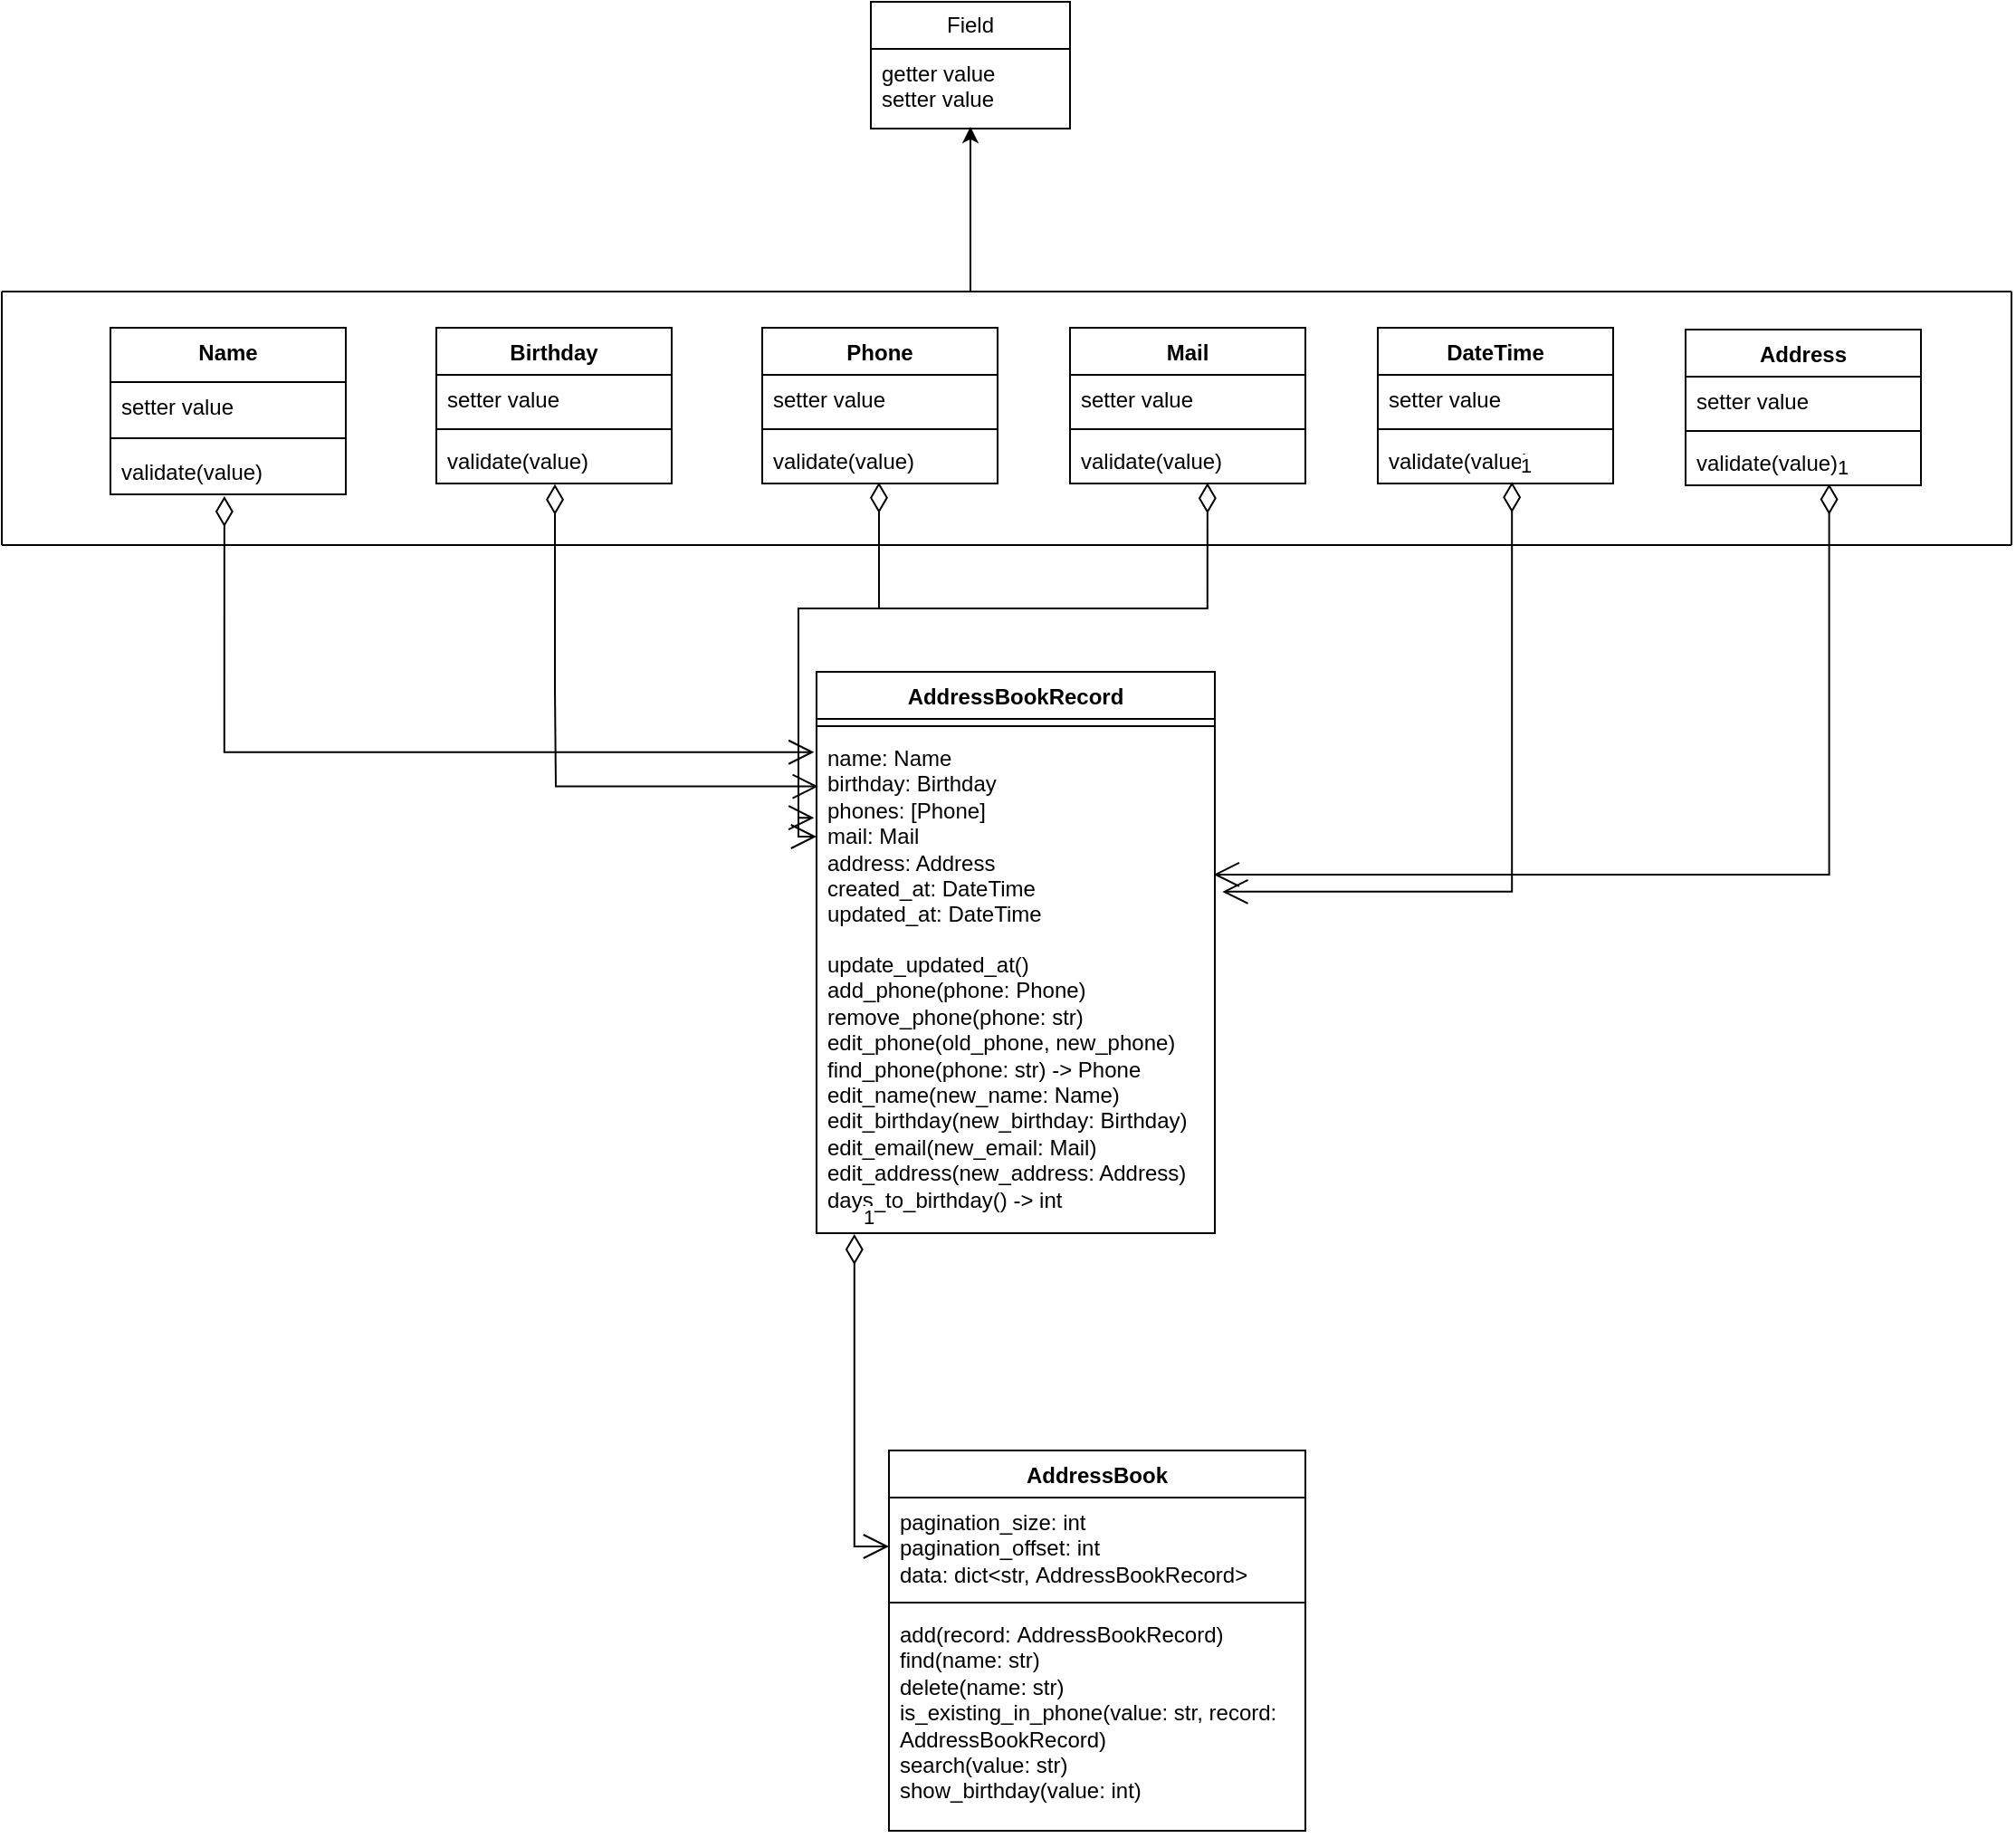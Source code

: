 <mxfile version="22.1.16" type="device">
  <diagram name="Страница — 1" id="3t4TKd1EQOLF16o6Yuf9">
    <mxGraphModel dx="2031" dy="1363" grid="1" gridSize="10" guides="1" tooltips="1" connect="1" arrows="1" fold="1" page="1" pageScale="1" pageWidth="827" pageHeight="1169" math="0" shadow="0">
      <root>
        <mxCell id="0" />
        <mxCell id="1" parent="0" />
        <mxCell id="F0STpDGagbNNgM2VPo7B-3" value="AddressBookRecord" style="swimlane;fontStyle=1;align=center;verticalAlign=top;childLayout=stackLayout;horizontal=1;startSize=26;horizontalStack=0;resizeParent=1;resizeParentMax=0;resizeLast=0;collapsible=1;marginBottom=0;whiteSpace=wrap;html=1;" vertex="1" parent="1">
          <mxGeometry x="550" y="370" width="220" height="310" as="geometry" />
        </mxCell>
        <mxCell id="F0STpDGagbNNgM2VPo7B-5" value="" style="line;strokeWidth=1;fillColor=none;align=left;verticalAlign=middle;spacingTop=-1;spacingLeft=3;spacingRight=3;rotatable=0;labelPosition=right;points=[];portConstraint=eastwest;strokeColor=inherit;" vertex="1" parent="F0STpDGagbNNgM2VPo7B-3">
          <mxGeometry y="26" width="220" height="8" as="geometry" />
        </mxCell>
        <mxCell id="F0STpDGagbNNgM2VPo7B-4" value="name: Name&lt;br&gt;birthday: Birthday&lt;br&gt;phones: [Phone]&lt;br&gt;mail: Mail&lt;br&gt;address: Address&lt;br&gt;created_at: DateTime&lt;br&gt;updated_at: DateTime" style="text;strokeColor=none;fillColor=none;align=left;verticalAlign=top;spacingLeft=4;spacingRight=4;overflow=hidden;rotatable=0;points=[[0,0.5],[1,0.5]];portConstraint=eastwest;whiteSpace=wrap;html=1;" vertex="1" parent="F0STpDGagbNNgM2VPo7B-3">
          <mxGeometry y="34" width="220" height="114" as="geometry" />
        </mxCell>
        <mxCell id="F0STpDGagbNNgM2VPo7B-6" value="update_updated_at()&lt;br&gt;add_phone(phone: Phone)&lt;br&gt;remove_phone(phone: str)&lt;br&gt;edit_phone(old_phone, new_phone)&lt;br&gt;find_phone(phone: str) -&amp;gt; Phone&lt;br&gt;edit_name(new_name: Name)&lt;br&gt;edit_birthday(new_birthday: Birthday)&lt;br&gt;edit_email(new_email: Mail)&lt;br&gt;edit_address(new_address: Address)&lt;br&gt;days_to_birthday() -&amp;gt; int" style="text;strokeColor=none;fillColor=none;align=left;verticalAlign=top;spacingLeft=4;spacingRight=4;overflow=hidden;rotatable=0;points=[[0,0.5],[1,0.5]];portConstraint=eastwest;whiteSpace=wrap;html=1;" vertex="1" parent="F0STpDGagbNNgM2VPo7B-3">
          <mxGeometry y="148" width="220" height="162" as="geometry" />
        </mxCell>
        <mxCell id="F0STpDGagbNNgM2VPo7B-21" value="Field" style="swimlane;fontStyle=0;childLayout=stackLayout;horizontal=1;startSize=26;fillColor=none;horizontalStack=0;resizeParent=1;resizeParentMax=0;resizeLast=0;collapsible=1;marginBottom=0;whiteSpace=wrap;html=1;" vertex="1" parent="1">
          <mxGeometry x="580" width="110" height="70" as="geometry" />
        </mxCell>
        <mxCell id="F0STpDGagbNNgM2VPo7B-22" value="getter value&lt;br&gt;setter value" style="text;strokeColor=none;fillColor=none;align=left;verticalAlign=top;spacingLeft=4;spacingRight=4;overflow=hidden;rotatable=0;points=[[0,0.5],[1,0.5]];portConstraint=eastwest;whiteSpace=wrap;html=1;" vertex="1" parent="F0STpDGagbNNgM2VPo7B-21">
          <mxGeometry y="26" width="110" height="44" as="geometry" />
        </mxCell>
        <mxCell id="F0STpDGagbNNgM2VPo7B-25" value="Address" style="swimlane;fontStyle=1;align=center;verticalAlign=top;childLayout=stackLayout;horizontal=1;startSize=26;horizontalStack=0;resizeParent=1;resizeParentMax=0;resizeLast=0;collapsible=1;marginBottom=0;whiteSpace=wrap;html=1;" vertex="1" parent="1">
          <mxGeometry x="1030" y="181" width="130" height="86" as="geometry" />
        </mxCell>
        <mxCell id="F0STpDGagbNNgM2VPo7B-26" value="setter value" style="text;strokeColor=none;fillColor=none;align=left;verticalAlign=top;spacingLeft=4;spacingRight=4;overflow=hidden;rotatable=0;points=[[0,0.5],[1,0.5]];portConstraint=eastwest;whiteSpace=wrap;html=1;" vertex="1" parent="F0STpDGagbNNgM2VPo7B-25">
          <mxGeometry y="26" width="130" height="26" as="geometry" />
        </mxCell>
        <mxCell id="F0STpDGagbNNgM2VPo7B-27" value="" style="line;strokeWidth=1;fillColor=none;align=left;verticalAlign=middle;spacingTop=-1;spacingLeft=3;spacingRight=3;rotatable=0;labelPosition=right;points=[];portConstraint=eastwest;strokeColor=inherit;" vertex="1" parent="F0STpDGagbNNgM2VPo7B-25">
          <mxGeometry y="52" width="130" height="8" as="geometry" />
        </mxCell>
        <mxCell id="F0STpDGagbNNgM2VPo7B-28" value="validate(value)" style="text;strokeColor=none;fillColor=none;align=left;verticalAlign=top;spacingLeft=4;spacingRight=4;overflow=hidden;rotatable=0;points=[[0,0.5],[1,0.5]];portConstraint=eastwest;whiteSpace=wrap;html=1;" vertex="1" parent="F0STpDGagbNNgM2VPo7B-25">
          <mxGeometry y="60" width="130" height="26" as="geometry" />
        </mxCell>
        <mxCell id="F0STpDGagbNNgM2VPo7B-29" value="DateTime" style="swimlane;fontStyle=1;align=center;verticalAlign=top;childLayout=stackLayout;horizontal=1;startSize=26;horizontalStack=0;resizeParent=1;resizeParentMax=0;resizeLast=0;collapsible=1;marginBottom=0;whiteSpace=wrap;html=1;" vertex="1" parent="1">
          <mxGeometry x="860" y="180" width="130" height="86" as="geometry" />
        </mxCell>
        <mxCell id="F0STpDGagbNNgM2VPo7B-30" value="setter value" style="text;strokeColor=none;fillColor=none;align=left;verticalAlign=top;spacingLeft=4;spacingRight=4;overflow=hidden;rotatable=0;points=[[0,0.5],[1,0.5]];portConstraint=eastwest;whiteSpace=wrap;html=1;" vertex="1" parent="F0STpDGagbNNgM2VPo7B-29">
          <mxGeometry y="26" width="130" height="26" as="geometry" />
        </mxCell>
        <mxCell id="F0STpDGagbNNgM2VPo7B-31" value="" style="line;strokeWidth=1;fillColor=none;align=left;verticalAlign=middle;spacingTop=-1;spacingLeft=3;spacingRight=3;rotatable=0;labelPosition=right;points=[];portConstraint=eastwest;strokeColor=inherit;" vertex="1" parent="F0STpDGagbNNgM2VPo7B-29">
          <mxGeometry y="52" width="130" height="8" as="geometry" />
        </mxCell>
        <mxCell id="F0STpDGagbNNgM2VPo7B-32" value="validate(value)" style="text;strokeColor=none;fillColor=none;align=left;verticalAlign=top;spacingLeft=4;spacingRight=4;overflow=hidden;rotatable=0;points=[[0,0.5],[1,0.5]];portConstraint=eastwest;whiteSpace=wrap;html=1;" vertex="1" parent="F0STpDGagbNNgM2VPo7B-29">
          <mxGeometry y="60" width="130" height="26" as="geometry" />
        </mxCell>
        <mxCell id="F0STpDGagbNNgM2VPo7B-41" value="Name" style="swimlane;fontStyle=1;align=center;verticalAlign=top;childLayout=stackLayout;horizontal=1;startSize=30;horizontalStack=0;resizeParent=1;resizeParentMax=0;resizeLast=0;collapsible=1;marginBottom=0;whiteSpace=wrap;html=1;" vertex="1" parent="1">
          <mxGeometry x="160" y="180" width="130" height="92" as="geometry" />
        </mxCell>
        <mxCell id="F0STpDGagbNNgM2VPo7B-42" value="setter value" style="text;strokeColor=none;fillColor=none;align=left;verticalAlign=top;spacingLeft=4;spacingRight=4;overflow=hidden;rotatable=0;points=[[0,0.5],[1,0.5]];portConstraint=eastwest;whiteSpace=wrap;html=1;" vertex="1" parent="F0STpDGagbNNgM2VPo7B-41">
          <mxGeometry y="30" width="130" height="26" as="geometry" />
        </mxCell>
        <mxCell id="F0STpDGagbNNgM2VPo7B-43" value="" style="line;strokeWidth=1;fillColor=none;align=left;verticalAlign=middle;spacingTop=-1;spacingLeft=3;spacingRight=3;rotatable=0;labelPosition=right;points=[];portConstraint=eastwest;strokeColor=inherit;" vertex="1" parent="F0STpDGagbNNgM2VPo7B-41">
          <mxGeometry y="56" width="130" height="10" as="geometry" />
        </mxCell>
        <mxCell id="F0STpDGagbNNgM2VPo7B-44" value="validate(value)" style="text;strokeColor=none;fillColor=none;align=left;verticalAlign=top;spacingLeft=4;spacingRight=4;overflow=hidden;rotatable=0;points=[[0,0.5],[1,0.5]];portConstraint=eastwest;whiteSpace=wrap;html=1;" vertex="1" parent="F0STpDGagbNNgM2VPo7B-41">
          <mxGeometry y="66" width="130" height="26" as="geometry" />
        </mxCell>
        <mxCell id="F0STpDGagbNNgM2VPo7B-45" value="Birthday" style="swimlane;fontStyle=1;align=center;verticalAlign=top;childLayout=stackLayout;horizontal=1;startSize=26;horizontalStack=0;resizeParent=1;resizeParentMax=0;resizeLast=0;collapsible=1;marginBottom=0;whiteSpace=wrap;html=1;" vertex="1" parent="1">
          <mxGeometry x="340" y="180" width="130" height="86" as="geometry" />
        </mxCell>
        <mxCell id="F0STpDGagbNNgM2VPo7B-46" value="setter value" style="text;strokeColor=none;fillColor=none;align=left;verticalAlign=top;spacingLeft=4;spacingRight=4;overflow=hidden;rotatable=0;points=[[0,0.5],[1,0.5]];portConstraint=eastwest;whiteSpace=wrap;html=1;" vertex="1" parent="F0STpDGagbNNgM2VPo7B-45">
          <mxGeometry y="26" width="130" height="26" as="geometry" />
        </mxCell>
        <mxCell id="F0STpDGagbNNgM2VPo7B-47" value="" style="line;strokeWidth=1;fillColor=none;align=left;verticalAlign=middle;spacingTop=-1;spacingLeft=3;spacingRight=3;rotatable=0;labelPosition=right;points=[];portConstraint=eastwest;strokeColor=inherit;" vertex="1" parent="F0STpDGagbNNgM2VPo7B-45">
          <mxGeometry y="52" width="130" height="8" as="geometry" />
        </mxCell>
        <mxCell id="F0STpDGagbNNgM2VPo7B-48" value="validate(value)" style="text;strokeColor=none;fillColor=none;align=left;verticalAlign=top;spacingLeft=4;spacingRight=4;overflow=hidden;rotatable=0;points=[[0,0.5],[1,0.5]];portConstraint=eastwest;whiteSpace=wrap;html=1;" vertex="1" parent="F0STpDGagbNNgM2VPo7B-45">
          <mxGeometry y="60" width="130" height="26" as="geometry" />
        </mxCell>
        <mxCell id="F0STpDGagbNNgM2VPo7B-49" value="Phone" style="swimlane;fontStyle=1;align=center;verticalAlign=top;childLayout=stackLayout;horizontal=1;startSize=26;horizontalStack=0;resizeParent=1;resizeParentMax=0;resizeLast=0;collapsible=1;marginBottom=0;whiteSpace=wrap;html=1;" vertex="1" parent="1">
          <mxGeometry x="520" y="180" width="130" height="86" as="geometry" />
        </mxCell>
        <mxCell id="F0STpDGagbNNgM2VPo7B-50" value="setter value" style="text;strokeColor=none;fillColor=none;align=left;verticalAlign=top;spacingLeft=4;spacingRight=4;overflow=hidden;rotatable=0;points=[[0,0.5],[1,0.5]];portConstraint=eastwest;whiteSpace=wrap;html=1;" vertex="1" parent="F0STpDGagbNNgM2VPo7B-49">
          <mxGeometry y="26" width="130" height="26" as="geometry" />
        </mxCell>
        <mxCell id="F0STpDGagbNNgM2VPo7B-51" value="" style="line;strokeWidth=1;fillColor=none;align=left;verticalAlign=middle;spacingTop=-1;spacingLeft=3;spacingRight=3;rotatable=0;labelPosition=right;points=[];portConstraint=eastwest;strokeColor=inherit;" vertex="1" parent="F0STpDGagbNNgM2VPo7B-49">
          <mxGeometry y="52" width="130" height="8" as="geometry" />
        </mxCell>
        <mxCell id="F0STpDGagbNNgM2VPo7B-52" value="validate(value)" style="text;strokeColor=none;fillColor=none;align=left;verticalAlign=top;spacingLeft=4;spacingRight=4;overflow=hidden;rotatable=0;points=[[0,0.5],[1,0.5]];portConstraint=eastwest;whiteSpace=wrap;html=1;" vertex="1" parent="F0STpDGagbNNgM2VPo7B-49">
          <mxGeometry y="60" width="130" height="26" as="geometry" />
        </mxCell>
        <mxCell id="F0STpDGagbNNgM2VPo7B-57" value="Mail" style="swimlane;fontStyle=1;align=center;verticalAlign=top;childLayout=stackLayout;horizontal=1;startSize=26;horizontalStack=0;resizeParent=1;resizeParentMax=0;resizeLast=0;collapsible=1;marginBottom=0;whiteSpace=wrap;html=1;" vertex="1" parent="1">
          <mxGeometry x="690" y="180" width="130" height="86" as="geometry" />
        </mxCell>
        <mxCell id="F0STpDGagbNNgM2VPo7B-58" value="setter value" style="text;strokeColor=none;fillColor=none;align=left;verticalAlign=top;spacingLeft=4;spacingRight=4;overflow=hidden;rotatable=0;points=[[0,0.5],[1,0.5]];portConstraint=eastwest;whiteSpace=wrap;html=1;" vertex="1" parent="F0STpDGagbNNgM2VPo7B-57">
          <mxGeometry y="26" width="130" height="26" as="geometry" />
        </mxCell>
        <mxCell id="F0STpDGagbNNgM2VPo7B-59" value="" style="line;strokeWidth=1;fillColor=none;align=left;verticalAlign=middle;spacingTop=-1;spacingLeft=3;spacingRight=3;rotatable=0;labelPosition=right;points=[];portConstraint=eastwest;strokeColor=inherit;" vertex="1" parent="F0STpDGagbNNgM2VPo7B-57">
          <mxGeometry y="52" width="130" height="8" as="geometry" />
        </mxCell>
        <mxCell id="F0STpDGagbNNgM2VPo7B-60" value="validate(value)" style="text;strokeColor=none;fillColor=none;align=left;verticalAlign=top;spacingLeft=4;spacingRight=4;overflow=hidden;rotatable=0;points=[[0,0.5],[1,0.5]];portConstraint=eastwest;whiteSpace=wrap;html=1;" vertex="1" parent="F0STpDGagbNNgM2VPo7B-57">
          <mxGeometry y="60" width="130" height="26" as="geometry" />
        </mxCell>
        <mxCell id="F0STpDGagbNNgM2VPo7B-65" style="edgeStyle=orthogonalEdgeStyle;rounded=0;orthogonalLoop=1;jettySize=auto;html=1;exitX=0.5;exitY=1;exitDx=0;exitDy=0;" edge="1" parent="1">
          <mxGeometry relative="1" as="geometry">
            <mxPoint x="663" y="290" as="sourcePoint" />
            <mxPoint x="663" y="290" as="targetPoint" />
          </mxGeometry>
        </mxCell>
        <mxCell id="F0STpDGagbNNgM2VPo7B-70" value="" style="endArrow=classic;html=1;rounded=0;entryX=0.5;entryY=0.977;entryDx=0;entryDy=0;entryPerimeter=0;" edge="1" parent="1" target="F0STpDGagbNNgM2VPo7B-22">
          <mxGeometry width="50" height="50" relative="1" as="geometry">
            <mxPoint x="635" y="160" as="sourcePoint" />
            <mxPoint x="540" y="320" as="targetPoint" />
            <Array as="points">
              <mxPoint x="635" y="110" />
            </Array>
          </mxGeometry>
        </mxCell>
        <mxCell id="F0STpDGagbNNgM2VPo7B-71" value="" style="endArrow=none;html=1;rounded=0;" edge="1" parent="1">
          <mxGeometry width="50" height="50" relative="1" as="geometry">
            <mxPoint x="100" y="160" as="sourcePoint" />
            <mxPoint x="1210" y="160" as="targetPoint" />
            <Array as="points">
              <mxPoint x="630" y="160" />
            </Array>
          </mxGeometry>
        </mxCell>
        <mxCell id="F0STpDGagbNNgM2VPo7B-76" value="" style="endArrow=none;html=1;rounded=0;" edge="1" parent="1">
          <mxGeometry width="50" height="50" relative="1" as="geometry">
            <mxPoint x="100" y="300" as="sourcePoint" />
            <mxPoint x="100" y="160" as="targetPoint" />
          </mxGeometry>
        </mxCell>
        <mxCell id="F0STpDGagbNNgM2VPo7B-77" value="" style="endArrow=none;html=1;rounded=0;" edge="1" parent="1">
          <mxGeometry width="50" height="50" relative="1" as="geometry">
            <mxPoint x="100" y="300" as="sourcePoint" />
            <mxPoint x="1210" y="300" as="targetPoint" />
            <Array as="points">
              <mxPoint x="660" y="300" />
            </Array>
          </mxGeometry>
        </mxCell>
        <mxCell id="F0STpDGagbNNgM2VPo7B-78" value="" style="endArrow=none;html=1;rounded=0;" edge="1" parent="1">
          <mxGeometry width="50" height="50" relative="1" as="geometry">
            <mxPoint x="1210" y="300" as="sourcePoint" />
            <mxPoint x="1210" y="160" as="targetPoint" />
          </mxGeometry>
        </mxCell>
        <mxCell id="F0STpDGagbNNgM2VPo7B-82" value="" style="endArrow=open;html=1;endSize=12;startArrow=diamondThin;startSize=14;startFill=0;edgeStyle=orthogonalEdgeStyle;align=left;verticalAlign=bottom;rounded=0;exitX=0.484;exitY=1.038;exitDx=0;exitDy=0;exitPerimeter=0;entryX=-0.006;entryY=0.091;entryDx=0;entryDy=0;entryPerimeter=0;" edge="1" parent="1" source="F0STpDGagbNNgM2VPo7B-44" target="F0STpDGagbNNgM2VPo7B-4">
          <mxGeometry x="-1" y="3" relative="1" as="geometry">
            <mxPoint x="480" y="440" as="sourcePoint" />
            <mxPoint x="640" y="440" as="targetPoint" />
          </mxGeometry>
        </mxCell>
        <mxCell id="F0STpDGagbNNgM2VPo7B-83" value="" style="endArrow=open;html=1;endSize=12;startArrow=diamondThin;startSize=14;startFill=0;edgeStyle=orthogonalEdgeStyle;align=left;verticalAlign=bottom;rounded=0;entryX=0.004;entryY=0.257;entryDx=0;entryDy=0;entryPerimeter=0;exitX=0.504;exitY=1.015;exitDx=0;exitDy=0;exitPerimeter=0;" edge="1" parent="1" source="F0STpDGagbNNgM2VPo7B-48" target="F0STpDGagbNNgM2VPo7B-4">
          <mxGeometry x="-1" y="3" relative="1" as="geometry">
            <mxPoint x="310" y="380" as="sourcePoint" />
            <mxPoint x="470" y="380" as="targetPoint" />
            <Array as="points">
              <mxPoint x="406" y="380" />
              <mxPoint x="406" y="433" />
            </Array>
          </mxGeometry>
        </mxCell>
        <mxCell id="F0STpDGagbNNgM2VPo7B-84" value="" style="endArrow=open;html=1;endSize=12;startArrow=diamondThin;startSize=14;startFill=0;edgeStyle=orthogonalEdgeStyle;align=left;verticalAlign=bottom;rounded=0;exitX=0.496;exitY=0.976;exitDx=0;exitDy=0;exitPerimeter=0;entryX=-0.006;entryY=0.409;entryDx=0;entryDy=0;entryPerimeter=0;" edge="1" parent="1" source="F0STpDGagbNNgM2VPo7B-52" target="F0STpDGagbNNgM2VPo7B-4">
          <mxGeometry x="-1" y="3" relative="1" as="geometry">
            <mxPoint x="480" y="390" as="sourcePoint" />
            <mxPoint x="640" y="390" as="targetPoint" />
          </mxGeometry>
        </mxCell>
        <mxCell id="F0STpDGagbNNgM2VPo7B-85" value="" style="endArrow=open;html=1;endSize=12;startArrow=diamondThin;startSize=14;startFill=0;edgeStyle=orthogonalEdgeStyle;align=left;verticalAlign=bottom;rounded=0;entryX=0;entryY=0.5;entryDx=0;entryDy=0;exitX=0.584;exitY=0.985;exitDx=0;exitDy=0;exitPerimeter=0;" edge="1" parent="1" source="F0STpDGagbNNgM2VPo7B-60" target="F0STpDGagbNNgM2VPo7B-4">
          <mxGeometry x="-1" y="3" relative="1" as="geometry">
            <mxPoint x="460" y="300" as="sourcePoint" />
            <mxPoint x="620" y="300" as="targetPoint" />
          </mxGeometry>
        </mxCell>
        <mxCell id="F0STpDGagbNNgM2VPo7B-87" value="1" style="endArrow=open;html=1;endSize=12;startArrow=diamondThin;startSize=14;startFill=0;edgeStyle=orthogonalEdgeStyle;align=left;verticalAlign=bottom;rounded=0;exitX=0.57;exitY=0.968;exitDx=0;exitDy=0;exitPerimeter=0;entryX=1.019;entryY=0.767;entryDx=0;entryDy=0;entryPerimeter=0;" edge="1" parent="1" source="F0STpDGagbNNgM2VPo7B-32" target="F0STpDGagbNNgM2VPo7B-4">
          <mxGeometry x="-1" y="3" relative="1" as="geometry">
            <mxPoint x="650" y="380" as="sourcePoint" />
            <mxPoint x="810" y="380" as="targetPoint" />
          </mxGeometry>
        </mxCell>
        <mxCell id="F0STpDGagbNNgM2VPo7B-89" value="1" style="endArrow=open;html=1;endSize=12;startArrow=diamondThin;startSize=14;startFill=0;edgeStyle=orthogonalEdgeStyle;align=left;verticalAlign=bottom;rounded=0;exitX=0.61;exitY=0.97;exitDx=0;exitDy=0;exitPerimeter=0;entryX=0.997;entryY=0.684;entryDx=0;entryDy=0;entryPerimeter=0;" edge="1" parent="1" source="F0STpDGagbNNgM2VPo7B-28" target="F0STpDGagbNNgM2VPo7B-4">
          <mxGeometry x="-1" y="3" relative="1" as="geometry">
            <mxPoint x="730" y="380" as="sourcePoint" />
            <mxPoint x="1109" y="450" as="targetPoint" />
          </mxGeometry>
        </mxCell>
        <mxCell id="F0STpDGagbNNgM2VPo7B-90" value="AddressBook" style="swimlane;fontStyle=1;align=center;verticalAlign=top;childLayout=stackLayout;horizontal=1;startSize=26;horizontalStack=0;resizeParent=1;resizeParentMax=0;resizeLast=0;collapsible=1;marginBottom=0;whiteSpace=wrap;html=1;" vertex="1" parent="1">
          <mxGeometry x="590" y="800" width="230" height="210" as="geometry" />
        </mxCell>
        <mxCell id="F0STpDGagbNNgM2VPo7B-91" value="pagination_size: int&lt;br&gt;pagination_offset: int&lt;br&gt;data: dict&amp;lt;str,&amp;nbsp;AddressBookRecord&amp;gt;" style="text;strokeColor=none;fillColor=none;align=left;verticalAlign=top;spacingLeft=4;spacingRight=4;overflow=hidden;rotatable=0;points=[[0,0.5],[1,0.5]];portConstraint=eastwest;whiteSpace=wrap;html=1;" vertex="1" parent="F0STpDGagbNNgM2VPo7B-90">
          <mxGeometry y="26" width="230" height="54" as="geometry" />
        </mxCell>
        <mxCell id="F0STpDGagbNNgM2VPo7B-92" value="" style="line;strokeWidth=1;fillColor=none;align=left;verticalAlign=middle;spacingTop=-1;spacingLeft=3;spacingRight=3;rotatable=0;labelPosition=right;points=[];portConstraint=eastwest;strokeColor=inherit;" vertex="1" parent="F0STpDGagbNNgM2VPo7B-90">
          <mxGeometry y="80" width="230" height="8" as="geometry" />
        </mxCell>
        <mxCell id="F0STpDGagbNNgM2VPo7B-93" value="add(record:&amp;nbsp;AddressBookRecord)&lt;br&gt;find(name: str)&lt;br&gt;delete(name: str)&lt;br&gt;is_existing_in_phone(value: str, record: AddressBookRecord)&lt;br&gt;search(value: str)&lt;br&gt;show_birthday(value: int)" style="text;strokeColor=none;fillColor=none;align=left;verticalAlign=top;spacingLeft=4;spacingRight=4;overflow=hidden;rotatable=0;points=[[0,0.5],[1,0.5]];portConstraint=eastwest;whiteSpace=wrap;html=1;" vertex="1" parent="F0STpDGagbNNgM2VPo7B-90">
          <mxGeometry y="88" width="230" height="122" as="geometry" />
        </mxCell>
        <mxCell id="F0STpDGagbNNgM2VPo7B-94" value="1" style="endArrow=open;html=1;endSize=12;startArrow=diamondThin;startSize=14;startFill=0;edgeStyle=orthogonalEdgeStyle;align=left;verticalAlign=bottom;rounded=0;exitX=0.095;exitY=1.003;exitDx=0;exitDy=0;exitPerimeter=0;entryX=0;entryY=0.5;entryDx=0;entryDy=0;" edge="1" parent="1" source="F0STpDGagbNNgM2VPo7B-6" target="F0STpDGagbNNgM2VPo7B-91">
          <mxGeometry x="-1" y="3" relative="1" as="geometry">
            <mxPoint x="570" y="790" as="sourcePoint" />
            <mxPoint x="570" y="870" as="targetPoint" />
          </mxGeometry>
        </mxCell>
      </root>
    </mxGraphModel>
  </diagram>
</mxfile>
